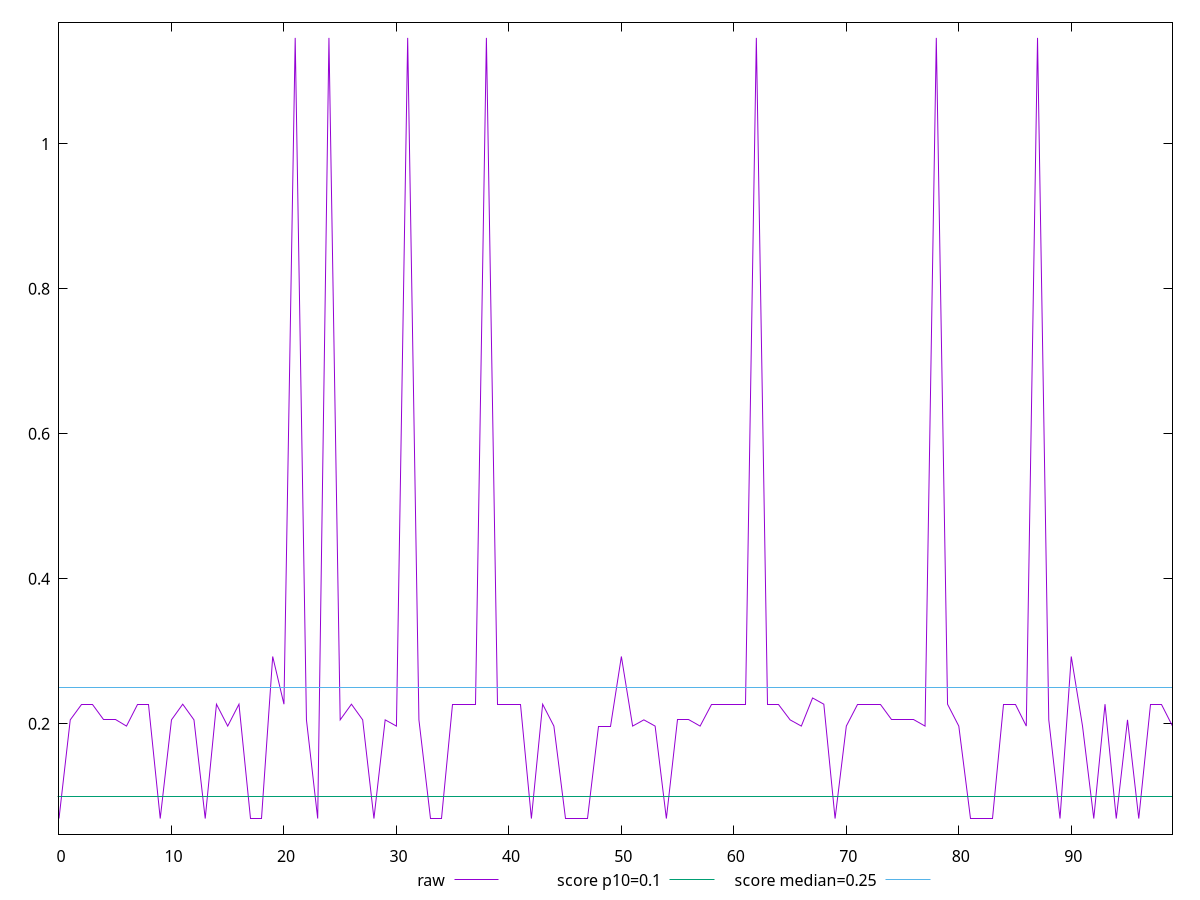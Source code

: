 reset

$raw <<EOF
0 0.0691375732421875
1 0.20527796427408854
2 0.22687149047851562
3 0.22687149047851562
4 0.20527796427408854
5 0.20527796427408854
6 0.19667434692382812
7 0.22687149047851562
8 0.22687149047851562
9 0.0691375732421875
10 0.20527796427408854
11 0.22687149047851562
12 0.20527796427408854
13 0.0691375732421875
14 0.22687149047851562
15 0.19667434692382812
16 0.22687149047851562
17 0.0691375732421875
18 0.0691375732421875
19 0.29268795013427734
20 0.22687149047851562
21 1.1462412516276042
22 0.20527796427408854
23 0.0691375732421875
24 1.1462412516276042
25 0.20527796427408854
26 0.22687149047851562
27 0.20527796427408854
28 0.0691375732421875
29 0.20527796427408854
30 0.19667434692382812
31 1.1462412516276042
32 0.20527796427408854
33 0.0691375732421875
34 0.0691375732421875
35 0.22687149047851562
36 0.22687149047851562
37 0.22687149047851562
38 1.1462412516276042
39 0.22687149047851562
40 0.22687149047851562
41 0.22687149047851562
42 0.0691375732421875
43 0.22687149047851562
44 0.19667434692382812
45 0.0691375732421875
46 0.0691375732421875
47 0.0691375732421875
48 0.19667434692382812
49 0.19667434692382812
50 0.29268795013427734
51 0.19667434692382812
52 0.20527796427408854
53 0.19667434692382812
54 0.0691375732421875
55 0.20527796427408854
56 0.20527796427408854
57 0.19667434692382812
58 0.22687149047851562
59 0.22687149047851562
60 0.22687149047851562
61 0.22687149047851562
62 1.1462412516276042
63 0.22687149047851562
64 0.22687149047851562
65 0.20527796427408854
66 0.19667434692382812
67 0.23547510782877604
68 0.22687149047851562
69 0.0691375732421875
70 0.19667434692382812
71 0.22687149047851562
72 0.22687149047851562
73 0.22687149047851562
74 0.20527796427408854
75 0.20527796427408854
76 0.20527796427408854
77 0.19667434692382812
78 1.1462412516276042
79 0.22687149047851562
80 0.19667434692382812
81 0.0691375732421875
82 0.0691375732421875
83 0.0691375732421875
84 0.22687149047851562
85 0.22687149047851562
86 0.19667434692382812
87 1.1462412516276042
88 0.20527796427408854
89 0.0691375732421875
90 0.29268795013427734
91 0.19667434692382812
92 0.0691375732421875
93 0.22687149047851562
94 0.0691375732421875
95 0.20527796427408854
96 0.0691375732421875
97 0.22687149047851562
98 0.22687149047851562
99 0.19667434692382812
EOF

set key outside below
set xrange [0:99]
set yrange [0.047595499674479166:1.1677833251953125]
set trange [0.047595499674479166:1.1677833251953125]
set terminal svg size 640, 490 enhanced background rgb 'white'
set output "report_00007_2020-12-11T15:55:29.892Z/cumulative-layout-shift/samples/pages+cached+noexternal+nosvg/raw/values.svg"

plot $raw title "raw" with line, \
     0.1 title "score p10=0.1", \
     0.25 title "score median=0.25"

reset
